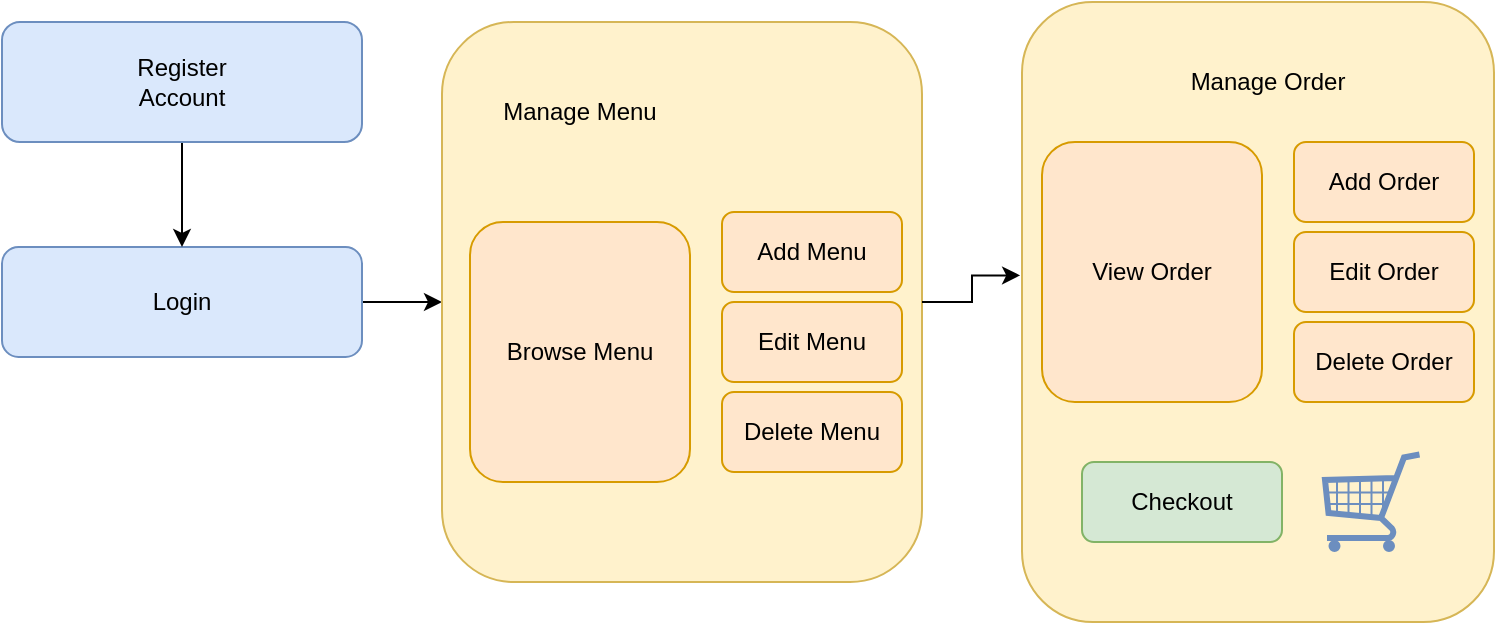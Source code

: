<mxfile version="22.1.17" type="github">
  <diagram name="Page-1" id="9b2K6bhYokCFbq7MZB10">
    <mxGraphModel dx="1114" dy="592" grid="1" gridSize="10" guides="1" tooltips="1" connect="1" arrows="1" fold="1" page="1" pageScale="1" pageWidth="827" pageHeight="1169" math="0" shadow="0">
      <root>
        <mxCell id="0" />
        <mxCell id="1" parent="0" />
        <mxCell id="TpoTHDPWUXg7bx42a9GM-24" style="edgeStyle=orthogonalEdgeStyle;rounded=0;orthogonalLoop=1;jettySize=auto;html=1;entryX=0;entryY=0.5;entryDx=0;entryDy=0;" edge="1" parent="1" source="TpoTHDPWUXg7bx42a9GM-1" target="TpoTHDPWUXg7bx42a9GM-6">
          <mxGeometry relative="1" as="geometry" />
        </mxCell>
        <mxCell id="TpoTHDPWUXg7bx42a9GM-1" value="" style="rounded=1;whiteSpace=wrap;html=1;fillColor=#dae8fc;strokeColor=#6c8ebf;" vertex="1" parent="1">
          <mxGeometry x="100" y="242.5" width="180" height="55" as="geometry" />
        </mxCell>
        <mxCell id="TpoTHDPWUXg7bx42a9GM-2" value="Login" style="text;html=1;strokeColor=none;fillColor=none;align=center;verticalAlign=middle;whiteSpace=wrap;rounded=0;" vertex="1" parent="1">
          <mxGeometry x="160" y="255" width="60" height="30" as="geometry" />
        </mxCell>
        <mxCell id="TpoTHDPWUXg7bx42a9GM-26" style="edgeStyle=orthogonalEdgeStyle;rounded=0;orthogonalLoop=1;jettySize=auto;html=1;entryX=0.5;entryY=0;entryDx=0;entryDy=0;" edge="1" parent="1" source="TpoTHDPWUXg7bx42a9GM-3" target="TpoTHDPWUXg7bx42a9GM-1">
          <mxGeometry relative="1" as="geometry" />
        </mxCell>
        <mxCell id="TpoTHDPWUXg7bx42a9GM-3" value="" style="rounded=1;whiteSpace=wrap;html=1;fillColor=#dae8fc;strokeColor=#6c8ebf;" vertex="1" parent="1">
          <mxGeometry x="100" y="130" width="180" height="60" as="geometry" />
        </mxCell>
        <mxCell id="TpoTHDPWUXg7bx42a9GM-4" value="Register Account" style="text;html=1;strokeColor=none;fillColor=none;align=center;verticalAlign=middle;whiteSpace=wrap;rounded=0;" vertex="1" parent="1">
          <mxGeometry x="160" y="145" width="60" height="30" as="geometry" />
        </mxCell>
        <mxCell id="TpoTHDPWUXg7bx42a9GM-6" value="" style="rounded=1;whiteSpace=wrap;html=1;fillColor=#fff2cc;strokeColor=#d6b656;" vertex="1" parent="1">
          <mxGeometry x="320" y="130" width="240" height="280" as="geometry" />
        </mxCell>
        <mxCell id="TpoTHDPWUXg7bx42a9GM-7" value="Manage Menu" style="text;html=1;strokeColor=none;fillColor=none;align=center;verticalAlign=middle;whiteSpace=wrap;rounded=0;" vertex="1" parent="1">
          <mxGeometry x="347" y="160" width="84" height="30" as="geometry" />
        </mxCell>
        <mxCell id="TpoTHDPWUXg7bx42a9GM-8" value="" style="rounded=1;whiteSpace=wrap;html=1;fillColor=#fff2cc;strokeColor=#d6b656;" vertex="1" parent="1">
          <mxGeometry x="610" y="120" width="236" height="310" as="geometry" />
        </mxCell>
        <mxCell id="TpoTHDPWUXg7bx42a9GM-9" value="Manage Order" style="text;html=1;strokeColor=none;fillColor=none;align=center;verticalAlign=middle;whiteSpace=wrap;rounded=0;" vertex="1" parent="1">
          <mxGeometry x="690" y="145" width="86" height="30" as="geometry" />
        </mxCell>
        <mxCell id="TpoTHDPWUXg7bx42a9GM-11" value="Browse Menu" style="rounded=1;whiteSpace=wrap;html=1;fillColor=#ffe6cc;strokeColor=#d79b00;" vertex="1" parent="1">
          <mxGeometry x="334" y="230" width="110" height="130" as="geometry" />
        </mxCell>
        <mxCell id="TpoTHDPWUXg7bx42a9GM-13" value="Add Menu" style="rounded=1;whiteSpace=wrap;html=1;fillColor=#ffe6cc;strokeColor=#d79b00;" vertex="1" parent="1">
          <mxGeometry x="460" y="225" width="90" height="40" as="geometry" />
        </mxCell>
        <mxCell id="TpoTHDPWUXg7bx42a9GM-14" value="Edit Menu" style="rounded=1;whiteSpace=wrap;html=1;fillColor=#ffe6cc;strokeColor=#d79b00;" vertex="1" parent="1">
          <mxGeometry x="460" y="270" width="90" height="40" as="geometry" />
        </mxCell>
        <mxCell id="TpoTHDPWUXg7bx42a9GM-15" value="Delete Menu" style="rounded=1;whiteSpace=wrap;html=1;fillColor=#ffe6cc;strokeColor=#d79b00;" vertex="1" parent="1">
          <mxGeometry x="460" y="315" width="90" height="40" as="geometry" />
        </mxCell>
        <mxCell id="TpoTHDPWUXg7bx42a9GM-16" value="View Order" style="rounded=1;whiteSpace=wrap;html=1;fillColor=#ffe6cc;strokeColor=#d79b00;" vertex="1" parent="1">
          <mxGeometry x="620" y="190" width="110" height="130" as="geometry" />
        </mxCell>
        <mxCell id="TpoTHDPWUXg7bx42a9GM-19" value="Add Order" style="rounded=1;whiteSpace=wrap;html=1;fillColor=#ffe6cc;strokeColor=#d79b00;" vertex="1" parent="1">
          <mxGeometry x="746" y="190" width="90" height="40" as="geometry" />
        </mxCell>
        <mxCell id="TpoTHDPWUXg7bx42a9GM-20" value="Edit Order" style="rounded=1;whiteSpace=wrap;html=1;fillColor=#ffe6cc;strokeColor=#d79b00;" vertex="1" parent="1">
          <mxGeometry x="746" y="235" width="90" height="40" as="geometry" />
        </mxCell>
        <mxCell id="TpoTHDPWUXg7bx42a9GM-22" value="Delete Order" style="rounded=1;whiteSpace=wrap;html=1;fillColor=#ffe6cc;strokeColor=#d79b00;" vertex="1" parent="1">
          <mxGeometry x="746" y="280" width="90" height="40" as="geometry" />
        </mxCell>
        <mxCell id="TpoTHDPWUXg7bx42a9GM-23" value="Checkout" style="rounded=1;whiteSpace=wrap;html=1;fillColor=#d5e8d4;strokeColor=#82b366;" vertex="1" parent="1">
          <mxGeometry x="640" y="350" width="100" height="40" as="geometry" />
        </mxCell>
        <mxCell id="TpoTHDPWUXg7bx42a9GM-25" style="edgeStyle=orthogonalEdgeStyle;rounded=0;orthogonalLoop=1;jettySize=auto;html=1;entryX=-0.004;entryY=0.441;entryDx=0;entryDy=0;entryPerimeter=0;" edge="1" parent="1" source="TpoTHDPWUXg7bx42a9GM-6" target="TpoTHDPWUXg7bx42a9GM-8">
          <mxGeometry relative="1" as="geometry" />
        </mxCell>
        <mxCell id="TpoTHDPWUXg7bx42a9GM-31" value="" style="verticalLabelPosition=bottom;shadow=0;dashed=0;align=center;html=1;verticalAlign=top;strokeWidth=1;shape=mxgraph.mockup.misc.shoppingCart;strokeColor=#6c8ebf;fillColor=#dae8fc;" vertex="1" parent="1">
          <mxGeometry x="760" y="345" width="50" height="50" as="geometry" />
        </mxCell>
        <mxCell id="TpoTHDPWUXg7bx42a9GM-32" style="edgeStyle=orthogonalEdgeStyle;rounded=0;orthogonalLoop=1;jettySize=auto;html=1;exitX=0.5;exitY=1;exitDx=0;exitDy=0;" edge="1" parent="1" source="TpoTHDPWUXg7bx42a9GM-8" target="TpoTHDPWUXg7bx42a9GM-8">
          <mxGeometry relative="1" as="geometry" />
        </mxCell>
        <mxCell id="TpoTHDPWUXg7bx42a9GM-33" value="" style="shape=image;html=1;verticalAlign=top;verticalLabelPosition=bottom;labelBackgroundColor=#ffffff;imageAspect=0;aspect=fixed;image=https://cdn3.iconfinder.com/data/icons/christmas-and-new-year-free/64/Christmas_turkey-128.png;imageBackground=none;imageBorder=none;" vertex="1" parent="1">
          <mxGeometry x="460" y="145" width="70" height="70" as="geometry" />
        </mxCell>
      </root>
    </mxGraphModel>
  </diagram>
</mxfile>
